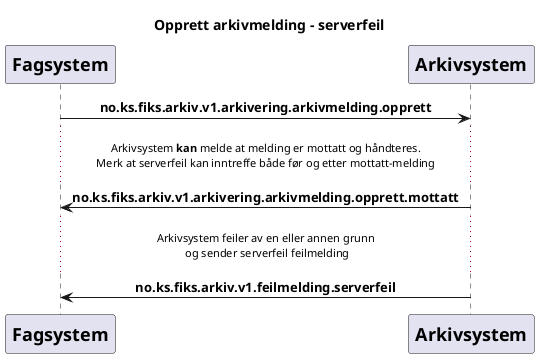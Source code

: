 @startuml
skinparam sequenceMessageAlign center

title "Opprett arkivmelding - serverfeil"

participant Fagsystem [
    = Fagsystem
]
participant Arkivsystem [
    = Arkivsystem
]

Fagsystem -> Arkivsystem : **no.ks.fiks.arkiv.v1.arkivering.arkivmelding.opprett**
...Arkivsystem **kan** melde at melding er mottatt og håndteres.\nMerk at serverfeil kan inntreffe både før og etter mottatt-melding...
Arkivsystem -> Fagsystem : **no.ks.fiks.arkiv.v1.arkivering.arkivmelding.opprett.mottatt**
...Arkivsystem feiler av en eller annen grunn\n og sender serverfeil feilmelding...
Arkivsystem -> Fagsystem : **no.ks.fiks.arkiv.v1.feilmelding.serverfeil**

@enduml